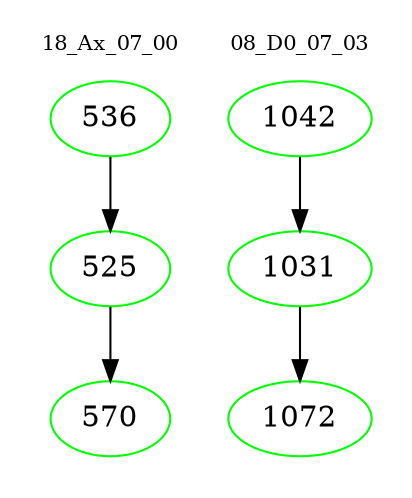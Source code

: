 digraph{
subgraph cluster_0 {
color = white
label = "18_Ax_07_00";
fontsize=10;
T0_536 [label="536", color="green"]
T0_536 -> T0_525 [color="black"]
T0_525 [label="525", color="green"]
T0_525 -> T0_570 [color="black"]
T0_570 [label="570", color="green"]
}
subgraph cluster_1 {
color = white
label = "08_D0_07_03";
fontsize=10;
T1_1042 [label="1042", color="green"]
T1_1042 -> T1_1031 [color="black"]
T1_1031 [label="1031", color="green"]
T1_1031 -> T1_1072 [color="black"]
T1_1072 [label="1072", color="green"]
}
}
